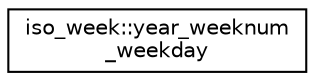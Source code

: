 digraph "Graphical Class Hierarchy"
{
 // LATEX_PDF_SIZE
  edge [fontname="Helvetica",fontsize="10",labelfontname="Helvetica",labelfontsize="10"];
  node [fontname="Helvetica",fontsize="10",shape=record];
  rankdir="LR";
  Node0 [label="iso_week::year_weeknum\l_weekday",height=0.2,width=0.4,color="black", fillcolor="white", style="filled",URL="$classiso__week_1_1year__weeknum__weekday.html",tooltip=" "];
}
